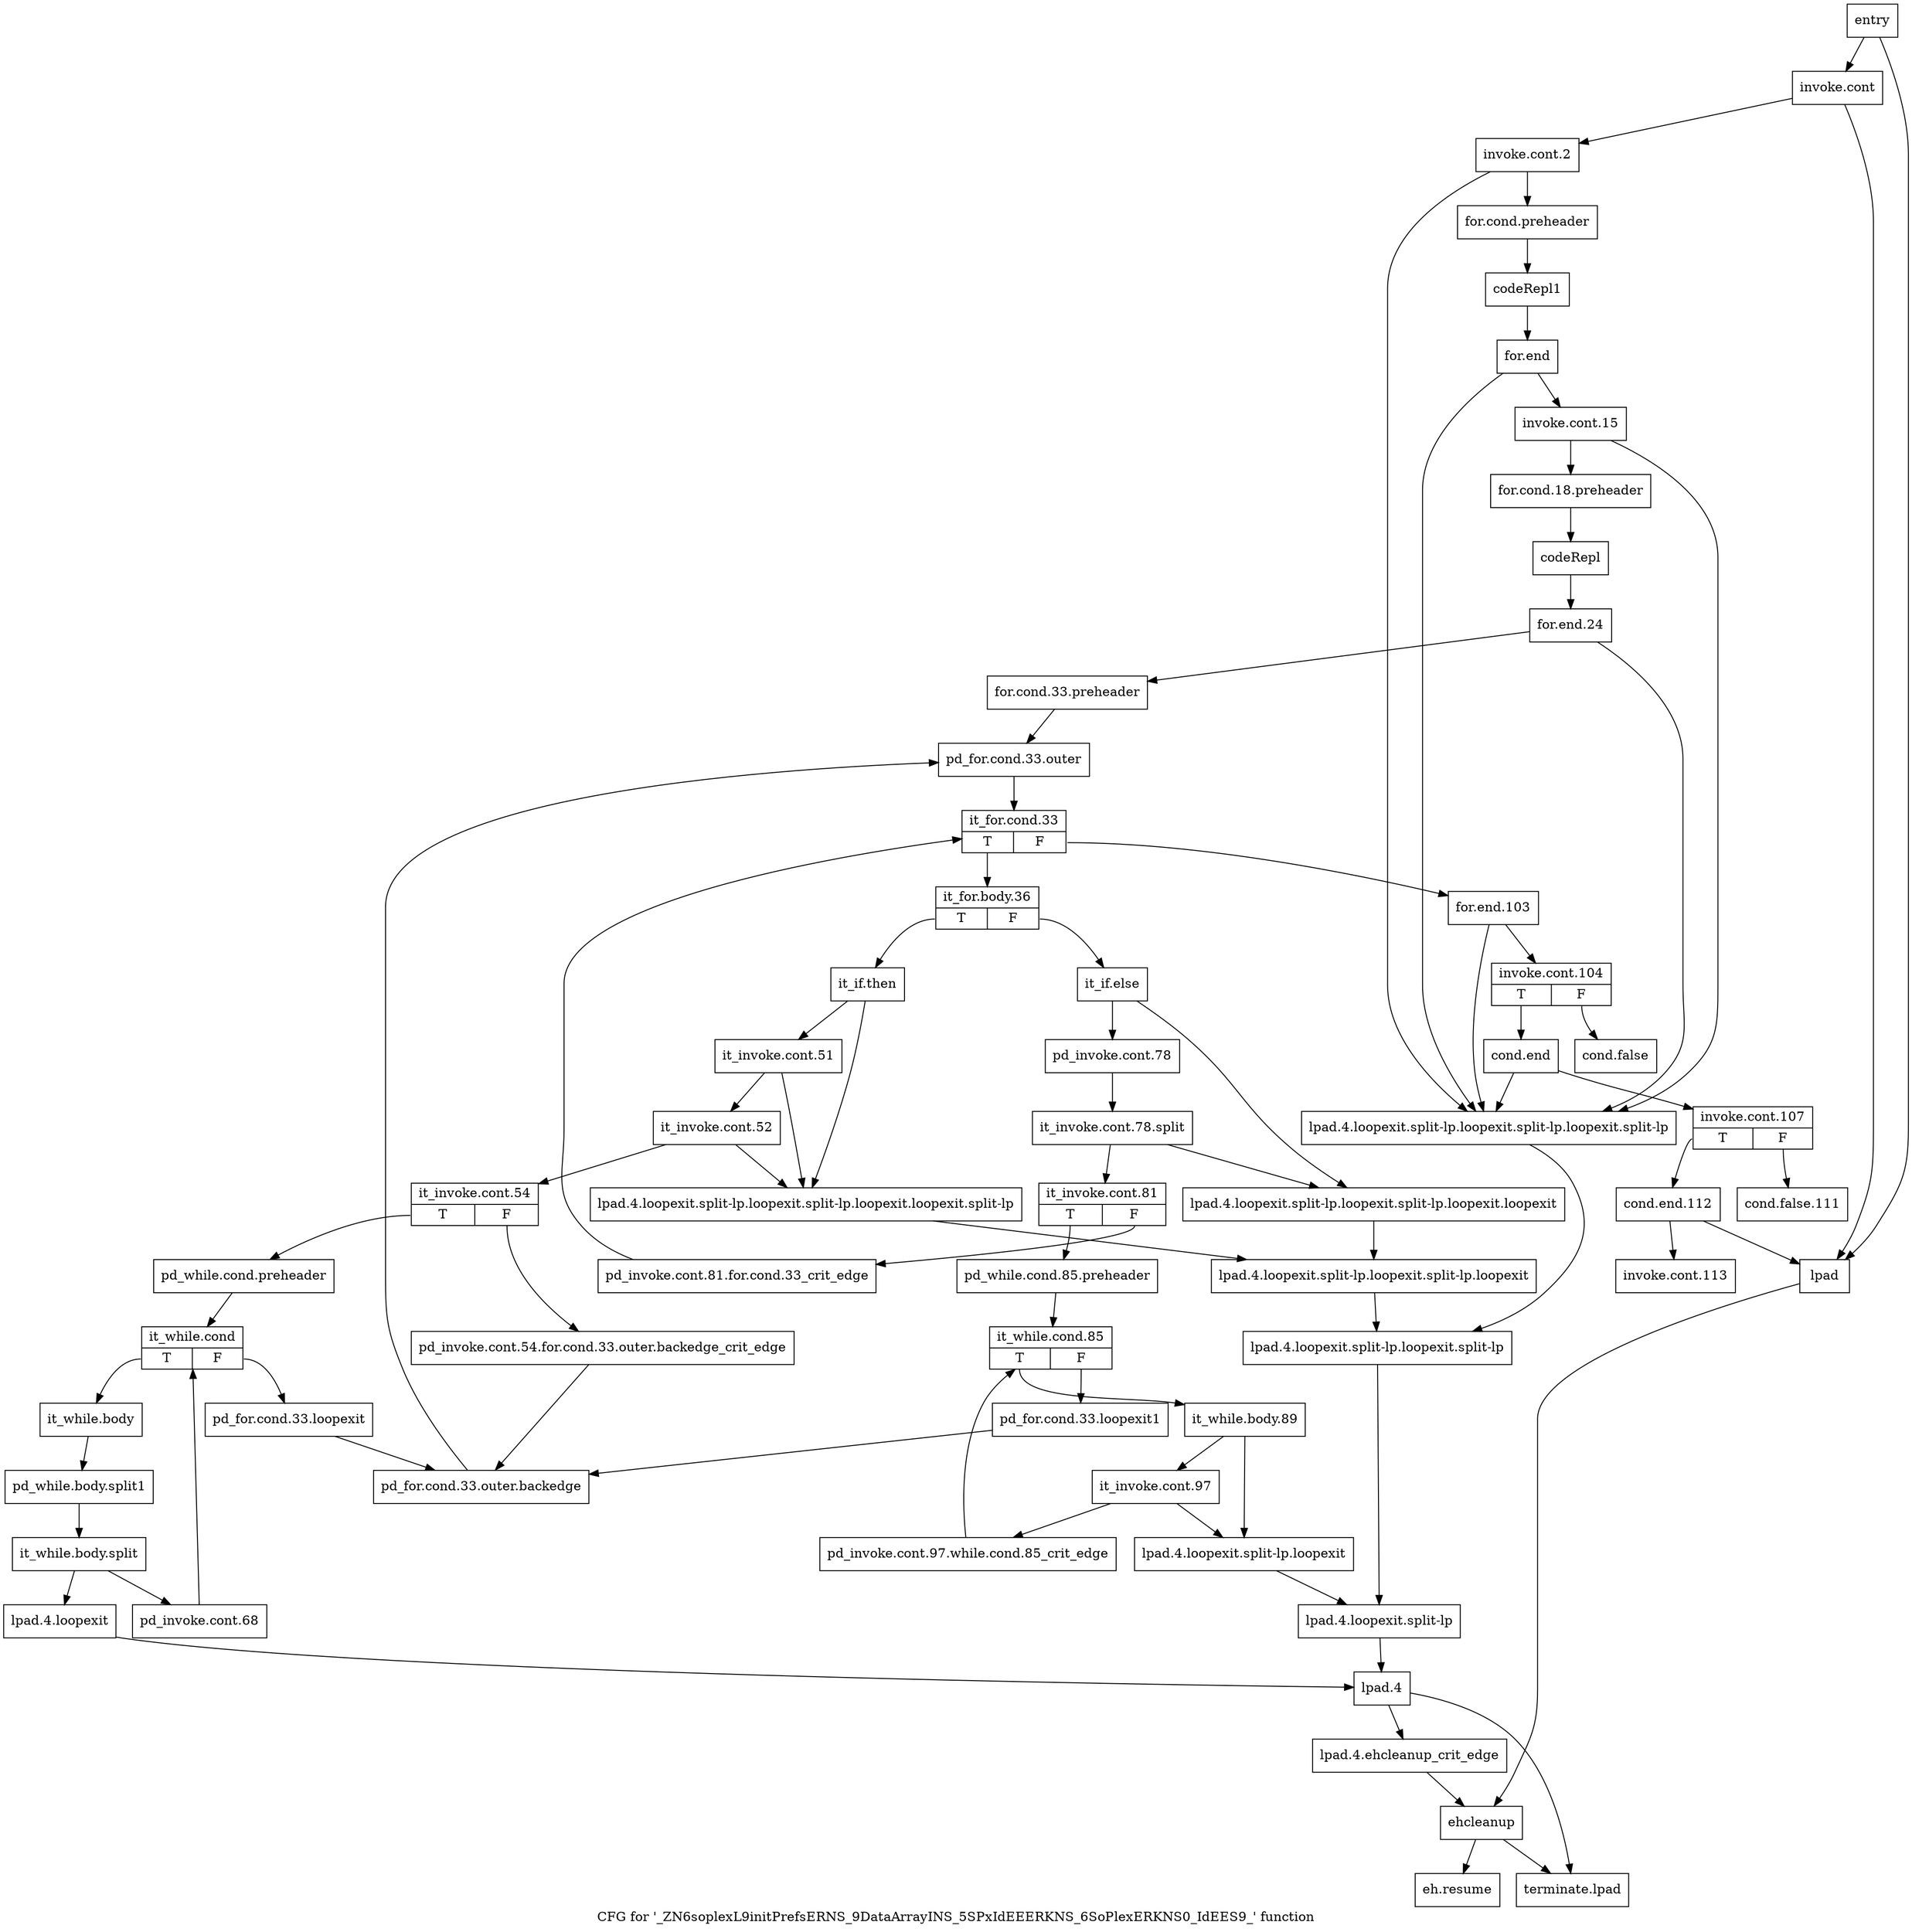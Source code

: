 digraph "CFG for '_ZN6soplexL9initPrefsERNS_9DataArrayINS_5SPxIdEEERKNS_6SoPlexERKNS0_IdEES9_' function" {
	label="CFG for '_ZN6soplexL9initPrefsERNS_9DataArrayINS_5SPxIdEEERKNS_6SoPlexERKNS0_IdEES9_' function";

	Node0x2ab57e0 [shape=record,label="{entry}"];
	Node0x2ab57e0 -> Node0x2ad9380;
	Node0x2ab57e0 -> Node0x2ad94c0;
	Node0x2ad9380 [shape=record,label="{invoke.cont}"];
	Node0x2ad9380 -> Node0x2ad93d0;
	Node0x2ad9380 -> Node0x2ad94c0;
	Node0x2ad93d0 [shape=record,label="{invoke.cont.2}"];
	Node0x2ad93d0 -> Node0x2ad9420;
	Node0x2ad93d0 -> Node0x2ad96a0;
	Node0x2ad9420 [shape=record,label="{for.cond.preheader}"];
	Node0x2ad9420 -> Node0x2ad9470;
	Node0x2ad9470 [shape=record,label="{codeRepl1}"];
	Node0x2ad9470 -> Node0x2ad9830;
	Node0x2ad94c0 [shape=record,label="{lpad}"];
	Node0x2ad94c0 -> Node0x2ada410;
	Node0x2ad9510 [shape=record,label="{lpad.4.loopexit}"];
	Node0x2ad9510 -> Node0x2ad9790;
	Node0x2ad9560 [shape=record,label="{lpad.4.loopexit.split-lp.loopexit}"];
	Node0x2ad9560 -> Node0x2ad9740;
	Node0x2ad95b0 [shape=record,label="{lpad.4.loopexit.split-lp.loopexit.split-lp.loopexit.loopexit}"];
	Node0x2ad95b0 -> Node0x2ad9650;
	Node0x2ad9600 [shape=record,label="{lpad.4.loopexit.split-lp.loopexit.split-lp.loopexit.loopexit.split-lp}"];
	Node0x2ad9600 -> Node0x2ad9650;
	Node0x2ad9650 [shape=record,label="{lpad.4.loopexit.split-lp.loopexit.split-lp.loopexit}"];
	Node0x2ad9650 -> Node0x2ad96f0;
	Node0x2ad96a0 [shape=record,label="{lpad.4.loopexit.split-lp.loopexit.split-lp.loopexit.split-lp}"];
	Node0x2ad96a0 -> Node0x2ad96f0;
	Node0x2ad96f0 [shape=record,label="{lpad.4.loopexit.split-lp.loopexit.split-lp}"];
	Node0x2ad96f0 -> Node0x2ad9740;
	Node0x2ad9740 [shape=record,label="{lpad.4.loopexit.split-lp}"];
	Node0x2ad9740 -> Node0x2ad9790;
	Node0x2ad9790 [shape=record,label="{lpad.4}"];
	Node0x2ad9790 -> Node0x2ad97e0;
	Node0x2ad9790 -> Node0x2ada4b0;
	Node0x2ad97e0 [shape=record,label="{lpad.4.ehcleanup_crit_edge}"];
	Node0x2ad97e0 -> Node0x2ada410;
	Node0x2ad9830 [shape=record,label="{for.end}"];
	Node0x2ad9830 -> Node0x2ad9880;
	Node0x2ad9830 -> Node0x2ad96a0;
	Node0x2ad9880 [shape=record,label="{invoke.cont.15}"];
	Node0x2ad9880 -> Node0x2ad98d0;
	Node0x2ad9880 -> Node0x2ad96a0;
	Node0x2ad98d0 [shape=record,label="{for.cond.18.preheader}"];
	Node0x2ad98d0 -> Node0x2ad9920;
	Node0x2ad9920 [shape=record,label="{codeRepl}"];
	Node0x2ad9920 -> Node0x2ad9970;
	Node0x2ad9970 [shape=record,label="{for.end.24}"];
	Node0x2ad9970 -> Node0x2ad99c0;
	Node0x2ad9970 -> Node0x2ad96a0;
	Node0x2ad99c0 [shape=record,label="{for.cond.33.preheader}"];
	Node0x2ad99c0 -> Node0x2ad9ab0;
	Node0x2ad9a10 [shape=record,label="{pd_for.cond.33.loopexit}"];
	Node0x2ad9a10 -> Node0x2ad9d30;
	Node0x2ad9a60 [shape=record,label="{pd_for.cond.33.loopexit1}"];
	Node0x2ad9a60 -> Node0x2ad9d30;
	Node0x2ad9ab0 [shape=record,label="{pd_for.cond.33.outer}"];
	Node0x2ad9ab0 -> Node0x2ad9b00;
	Node0x2ad9b00 [shape=record,label="{it_for.cond.33|{<s0>T|<s1>F}}"];
	Node0x2ad9b00:s0 -> Node0x2ad9b50;
	Node0x2ad9b00:s1 -> Node0x2ada190;
	Node0x2ad9b50 [shape=record,label="{it_for.body.36|{<s0>T|<s1>F}}"];
	Node0x2ad9b50:s0 -> Node0x2ad9ba0;
	Node0x2ad9b50:s1 -> Node0x2ad9ec0;
	Node0x2ad9ba0 [shape=record,label="{it_if.then}"];
	Node0x2ad9ba0 -> Node0x2ad9bf0;
	Node0x2ad9ba0 -> Node0x2ad9600;
	Node0x2ad9bf0 [shape=record,label="{it_invoke.cont.51}"];
	Node0x2ad9bf0 -> Node0x2ad9c40;
	Node0x2ad9bf0 -> Node0x2ad9600;
	Node0x2ad9c40 [shape=record,label="{it_invoke.cont.52}"];
	Node0x2ad9c40 -> Node0x2ad9c90;
	Node0x2ad9c40 -> Node0x2ad9600;
	Node0x2ad9c90 [shape=record,label="{it_invoke.cont.54|{<s0>T|<s1>F}}"];
	Node0x2ad9c90:s0 -> Node0x2ad9d80;
	Node0x2ad9c90:s1 -> Node0x2ad9ce0;
	Node0x2ad9ce0 [shape=record,label="{pd_invoke.cont.54.for.cond.33.outer.backedge_crit_edge}"];
	Node0x2ad9ce0 -> Node0x2ad9d30;
	Node0x2ad9d30 [shape=record,label="{pd_for.cond.33.outer.backedge}"];
	Node0x2ad9d30 -> Node0x2ad9ab0;
	Node0x2ad9d80 [shape=record,label="{pd_while.cond.preheader}"];
	Node0x2ad9d80 -> Node0x2ad9dd0;
	Node0x2ad9dd0 [shape=record,label="{it_while.cond|{<s0>T|<s1>F}}"];
	Node0x2ad9dd0:s0 -> Node0x2ad9e20;
	Node0x2ad9dd0:s1 -> Node0x2ad9a10;
	Node0x2ad9e20 [shape=record,label="{it_while.body}"];
	Node0x2ad9e20 -> Node0x3411c00;
	Node0x3411c00 [shape=record,label="{pd_while.body.split1}"];
	Node0x3411c00 -> Node0x3412f10;
	Node0x3412f10 [shape=record,label="{it_while.body.split}"];
	Node0x3412f10 -> Node0x2ad9e70;
	Node0x3412f10 -> Node0x2ad9510;
	Node0x2ad9e70 [shape=record,label="{pd_invoke.cont.68}"];
	Node0x2ad9e70 -> Node0x2ad9dd0;
	Node0x2ad9ec0 [shape=record,label="{it_if.else}"];
	Node0x2ad9ec0 -> Node0x2ad9f10;
	Node0x2ad9ec0 -> Node0x2ad95b0;
	Node0x2ad9f10 [shape=record,label="{pd_invoke.cont.78}"];
	Node0x2ad9f10 -> Node0x3411490;
	Node0x3411490 [shape=record,label="{it_invoke.cont.78.split}"];
	Node0x3411490 -> Node0x2ad9f60;
	Node0x3411490 -> Node0x2ad95b0;
	Node0x2ad9f60 [shape=record,label="{it_invoke.cont.81|{<s0>T|<s1>F}}"];
	Node0x2ad9f60:s0 -> Node0x2ada000;
	Node0x2ad9f60:s1 -> Node0x2ad9fb0;
	Node0x2ad9fb0 [shape=record,label="{pd_invoke.cont.81.for.cond.33_crit_edge}"];
	Node0x2ad9fb0 -> Node0x2ad9b00;
	Node0x2ada000 [shape=record,label="{pd_while.cond.85.preheader}"];
	Node0x2ada000 -> Node0x2ada050;
	Node0x2ada050 [shape=record,label="{it_while.cond.85|{<s0>T|<s1>F}}"];
	Node0x2ada050:s0 -> Node0x2ada0a0;
	Node0x2ada050:s1 -> Node0x2ad9a60;
	Node0x2ada0a0 [shape=record,label="{it_while.body.89}"];
	Node0x2ada0a0 -> Node0x2ada0f0;
	Node0x2ada0a0 -> Node0x2ad9560;
	Node0x2ada0f0 [shape=record,label="{it_invoke.cont.97}"];
	Node0x2ada0f0 -> Node0x2ada140;
	Node0x2ada0f0 -> Node0x2ad9560;
	Node0x2ada140 [shape=record,label="{pd_invoke.cont.97.while.cond.85_crit_edge}"];
	Node0x2ada140 -> Node0x2ada050;
	Node0x2ada190 [shape=record,label="{for.end.103}"];
	Node0x2ada190 -> Node0x2ada1e0;
	Node0x2ada190 -> Node0x2ad96a0;
	Node0x2ada1e0 [shape=record,label="{invoke.cont.104|{<s0>T|<s1>F}}"];
	Node0x2ada1e0:s0 -> Node0x2ada280;
	Node0x2ada1e0:s1 -> Node0x2ada230;
	Node0x2ada230 [shape=record,label="{cond.false}"];
	Node0x2ada280 [shape=record,label="{cond.end}"];
	Node0x2ada280 -> Node0x2ada2d0;
	Node0x2ada280 -> Node0x2ad96a0;
	Node0x2ada2d0 [shape=record,label="{invoke.cont.107|{<s0>T|<s1>F}}"];
	Node0x2ada2d0:s0 -> Node0x2ada370;
	Node0x2ada2d0:s1 -> Node0x2ada320;
	Node0x2ada320 [shape=record,label="{cond.false.111}"];
	Node0x2ada370 [shape=record,label="{cond.end.112}"];
	Node0x2ada370 -> Node0x2ada3c0;
	Node0x2ada370 -> Node0x2ad94c0;
	Node0x2ada3c0 [shape=record,label="{invoke.cont.113}"];
	Node0x2ada410 [shape=record,label="{ehcleanup}"];
	Node0x2ada410 -> Node0x2ada460;
	Node0x2ada410 -> Node0x2ada4b0;
	Node0x2ada460 [shape=record,label="{eh.resume}"];
	Node0x2ada4b0 [shape=record,label="{terminate.lpad}"];
}
